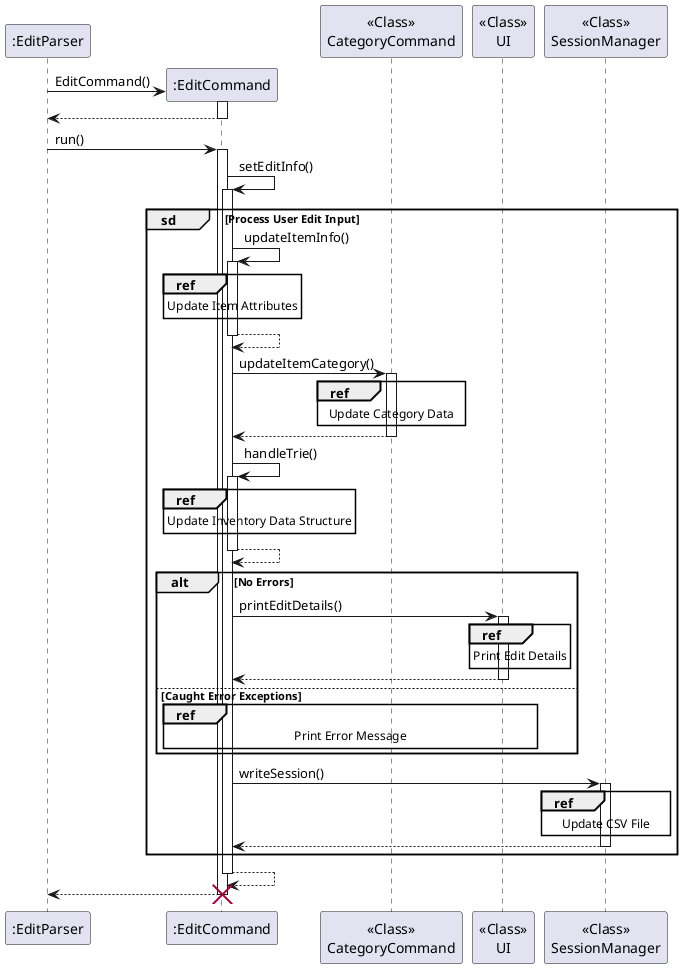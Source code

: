 @startuml
'https://plantuml.com/sequence-diagram

":EditParser" -> ":EditCommand" **:EditCommand()
activate ":EditCommand"
":EditCommand" --> ":EditParser"
deactivate ":EditCommand"
":EditParser" -> ":EditCommand": run()
activate ":EditCommand"
":EditCommand" -> ":EditCommand": setEditInfo()
activate ":EditCommand"
group sd [Process User Edit Input]
    ":EditCommand"->":EditCommand": updateItemInfo()
    activate ":EditCommand"
    ref over ":EditCommand": Update Item Attributes
    ":EditCommand"-->":EditCommand"
    deactivate ":EditCommand"
    ":EditCommand" -> "<<Class>>\nCategoryCommand": updateItemCategory()
    activate "<<Class>>\nCategoryCommand"
    ref over "<<Class>>\nCategoryCommand": Update Category Data
    "<<Class>>\nCategoryCommand" --> ":EditCommand"
    deactivate "<<Class>>\nCategoryCommand"
    ":EditCommand"->":EditCommand": handleTrie()
    activate ":EditCommand"
    ref over ":EditCommand": Update Inventory Data Structure
    ":EditCommand"-->":EditCommand"
    deactivate ":EditCommand"
    alt No Errors
        ":EditCommand" -> "<<Class>>\nUI":printEditDetails()
        activate "<<Class>>\nUI"
        ref over "<<Class>>\nUI":Print Edit Details
        "<<Class>>\nUI" --> ":EditCommand"
        deactivate "<<Class>>\nUI"
    else Caught Error Exceptions
        ref over ":EditCommand","<<Class>>\nUI": Print Error Message
    end
    ":EditCommand" -> "<<Class>>\nSessionManager": writeSession()
    activate "<<Class>>\nSessionManager"
    ref over "<<Class>>\nSessionManager": Update CSV File
    "<<Class>>\nSessionManager" --> ":EditCommand"
    deactivate "<<Class>>\nSessionManager"

end
":EditCommand" --> ":EditCommand"
deactivate ":EditCommand"
":EditCommand" --> ":EditParser"
destroy ":EditCommand"
@enduml